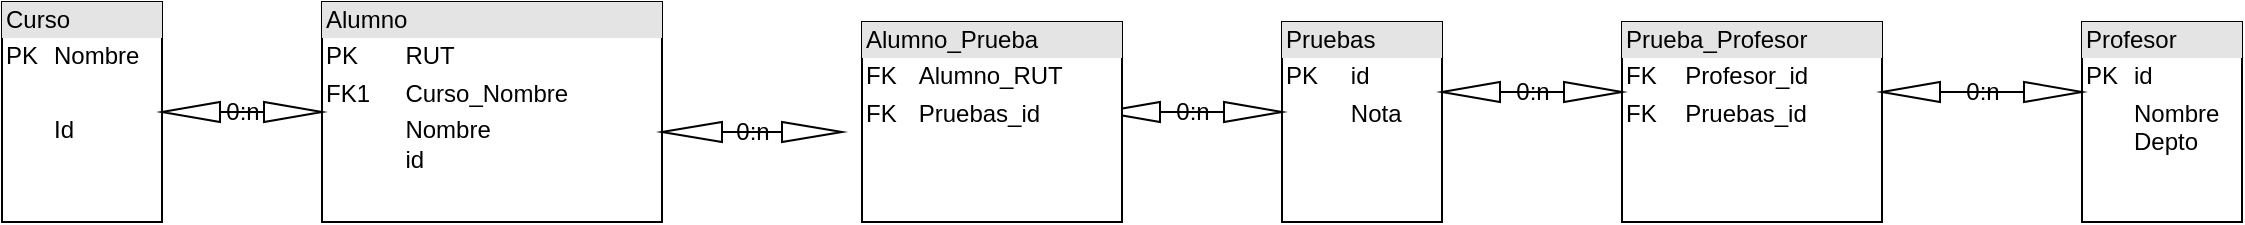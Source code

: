 <mxfile version="13.5.3" type="device"><diagram id="S6mgA2m2PLqUJRfrtFQr" name="Page-1"><mxGraphModel dx="990" dy="482" grid="1" gridSize="10" guides="1" tooltips="1" connect="1" arrows="1" fold="1" page="1" pageScale="1" pageWidth="827" pageHeight="1169" math="0" shadow="0"><root><mxCell id="0"/><mxCell id="1" parent="0"/><mxCell id="-j7p3tVQzvyL5yq_tBFm-5" value="&lt;div style=&quot;box-sizing: border-box ; width: 100% ; background: #e4e4e4 ; padding: 2px&quot;&gt;Curso&lt;/div&gt;&lt;table style=&quot;width: 100% ; font-size: 1em&quot; cellpadding=&quot;2&quot; cellspacing=&quot;0&quot;&gt;&lt;tbody&gt;&lt;tr&gt;&lt;td&gt;PK&lt;/td&gt;&lt;td&gt;Nombre&lt;/td&gt;&lt;/tr&gt;&lt;tr&gt;&lt;td&gt;&lt;br&gt;&lt;/td&gt;&lt;td&gt;&lt;br&gt;&lt;/td&gt;&lt;/tr&gt;&lt;tr&gt;&lt;td&gt;&lt;/td&gt;&lt;td&gt;Id&lt;/td&gt;&lt;/tr&gt;&lt;/tbody&gt;&lt;/table&gt;" style="verticalAlign=top;align=left;overflow=fill;html=1;" vertex="1" parent="1"><mxGeometry x="50" y="210" width="80" height="110" as="geometry"/></mxCell><mxCell id="-j7p3tVQzvyL5yq_tBFm-6" value="&lt;div style=&quot;box-sizing: border-box ; width: 100% ; background: #e4e4e4 ; padding: 2px&quot;&gt;Alumno&lt;/div&gt;&lt;table style=&quot;width: 100% ; font-size: 1em&quot; cellpadding=&quot;2&quot; cellspacing=&quot;0&quot;&gt;&lt;tbody&gt;&lt;tr&gt;&lt;td&gt;PK&lt;/td&gt;&lt;td&gt;RUT&lt;/td&gt;&lt;/tr&gt;&lt;tr&gt;&lt;td&gt;FK1&lt;/td&gt;&lt;td&gt;Curso_Nombre&lt;/td&gt;&lt;/tr&gt;&lt;tr&gt;&lt;td&gt;&lt;/td&gt;&lt;td&gt;Nombre&lt;br&gt;id&lt;/td&gt;&lt;/tr&gt;&lt;/tbody&gt;&lt;/table&gt;" style="verticalAlign=top;align=left;overflow=fill;html=1;" vertex="1" parent="1"><mxGeometry x="210" y="210" width="170" height="110" as="geometry"/></mxCell><mxCell id="-j7p3tVQzvyL5yq_tBFm-7" value="&lt;div style=&quot;box-sizing: border-box ; width: 100% ; background: #e4e4e4 ; padding: 2px&quot;&gt;Pruebas&lt;/div&gt;&lt;table style=&quot;width: 100% ; font-size: 1em&quot; cellpadding=&quot;2&quot; cellspacing=&quot;0&quot;&gt;&lt;tbody&gt;&lt;tr&gt;&lt;td&gt;PK&lt;/td&gt;&lt;td&gt;id&amp;nbsp;&lt;/td&gt;&lt;/tr&gt;&lt;tr&gt;&lt;td&gt;&lt;br&gt;&lt;/td&gt;&lt;td&gt;Nota&lt;/td&gt;&lt;/tr&gt;&lt;tr&gt;&lt;td&gt;&lt;/td&gt;&lt;td&gt;&lt;br&gt;&lt;/td&gt;&lt;/tr&gt;&lt;/tbody&gt;&lt;/table&gt;" style="verticalAlign=top;align=left;overflow=fill;html=1;" vertex="1" parent="1"><mxGeometry x="690" y="220" width="80" height="100" as="geometry"/></mxCell><mxCell id="-j7p3tVQzvyL5yq_tBFm-8" value="&lt;div style=&quot;box-sizing: border-box ; width: 100% ; background: #e4e4e4 ; padding: 2px&quot;&gt;Prueba_Profesor&lt;/div&gt;&lt;table style=&quot;width: 100% ; font-size: 1em&quot; cellpadding=&quot;2&quot; cellspacing=&quot;0&quot;&gt;&lt;tbody&gt;&lt;tr&gt;&lt;td&gt;FK&lt;/td&gt;&lt;td&gt;Profesor_id&lt;/td&gt;&lt;/tr&gt;&lt;tr&gt;&lt;td&gt;FK&lt;/td&gt;&lt;td&gt;Pruebas_id&lt;/td&gt;&lt;/tr&gt;&lt;tr&gt;&lt;td&gt;&lt;/td&gt;&lt;td&gt;&lt;br&gt;&lt;/td&gt;&lt;/tr&gt;&lt;/tbody&gt;&lt;/table&gt;" style="verticalAlign=top;align=left;overflow=fill;html=1;" vertex="1" parent="1"><mxGeometry x="860" y="220" width="130" height="100" as="geometry"/></mxCell><mxCell id="-j7p3tVQzvyL5yq_tBFm-21" value="0:n" style="html=1;shadow=0;dashed=0;align=center;verticalAlign=middle;shape=mxgraph.arrows2.twoWayArrow;dy=1;dx=29;" vertex="1" parent="1"><mxGeometry x="130" y="260" width="80" height="10" as="geometry"/></mxCell><mxCell id="-j7p3tVQzvyL5yq_tBFm-22" value="0:n" style="html=1;shadow=0;dashed=0;align=center;verticalAlign=middle;shape=mxgraph.arrows2.twoWayArrow;dy=1;dx=30;" vertex="1" parent="1"><mxGeometry x="380" y="270" width="90" height="10" as="geometry"/></mxCell><mxCell id="-j7p3tVQzvyL5yq_tBFm-23" value="0:n" style="html=1;shadow=0;dashed=0;align=center;verticalAlign=middle;shape=mxgraph.arrows2.twoWayArrow;dy=1;dx=29;" vertex="1" parent="1"><mxGeometry x="600" y="260" width="90" height="10" as="geometry"/></mxCell><mxCell id="-j7p3tVQzvyL5yq_tBFm-260" value="&lt;div style=&quot;box-sizing: border-box ; width: 100% ; background: #e4e4e4 ; padding: 2px&quot;&gt;Alumno_Prueba&lt;/div&gt;&lt;table style=&quot;width: 100% ; font-size: 1em&quot; cellpadding=&quot;2&quot; cellspacing=&quot;0&quot;&gt;&lt;tbody&gt;&lt;tr&gt;&lt;td&gt;FK&lt;/td&gt;&lt;td&gt;Alumno_RUT&lt;/td&gt;&lt;/tr&gt;&lt;tr&gt;&lt;td&gt;FK&lt;/td&gt;&lt;td&gt;Pruebas_id&lt;/td&gt;&lt;/tr&gt;&lt;tr&gt;&lt;td&gt;&lt;/td&gt;&lt;td&gt;&lt;br&gt;&lt;/td&gt;&lt;/tr&gt;&lt;/tbody&gt;&lt;/table&gt;" style="verticalAlign=top;align=left;overflow=fill;html=1;" vertex="1" parent="1"><mxGeometry x="480" y="220" width="130" height="100" as="geometry"/></mxCell><mxCell id="-j7p3tVQzvyL5yq_tBFm-261" value="&lt;div style=&quot;box-sizing: border-box ; width: 100% ; background: #e4e4e4 ; padding: 2px&quot;&gt;Profesor&lt;/div&gt;&lt;table style=&quot;width: 100% ; font-size: 1em&quot; cellpadding=&quot;2&quot; cellspacing=&quot;0&quot;&gt;&lt;tbody&gt;&lt;tr&gt;&lt;td&gt;PK&lt;/td&gt;&lt;td&gt;id&lt;/td&gt;&lt;/tr&gt;&lt;tr&gt;&lt;td&gt;&lt;br&gt;&lt;/td&gt;&lt;td&gt;Nombre&lt;br&gt;Depto&lt;/td&gt;&lt;/tr&gt;&lt;tr&gt;&lt;td&gt;&lt;/td&gt;&lt;td&gt;&lt;br&gt;&lt;/td&gt;&lt;/tr&gt;&lt;/tbody&gt;&lt;/table&gt;" style="verticalAlign=top;align=left;overflow=fill;html=1;" vertex="1" parent="1"><mxGeometry x="1090" y="220" width="80" height="100" as="geometry"/></mxCell><mxCell id="-j7p3tVQzvyL5yq_tBFm-262" value="0:n" style="html=1;shadow=0;dashed=0;align=center;verticalAlign=middle;shape=mxgraph.arrows2.twoWayArrow;dy=1;dx=29;" vertex="1" parent="1"><mxGeometry x="770" y="250" width="90" height="10" as="geometry"/></mxCell><mxCell id="-j7p3tVQzvyL5yq_tBFm-263" value="0:n" style="html=1;shadow=0;dashed=0;align=center;verticalAlign=middle;shape=mxgraph.arrows2.twoWayArrow;dy=1;dx=29;" vertex="1" parent="1"><mxGeometry x="990" y="250" width="100" height="10" as="geometry"/></mxCell></root></mxGraphModel></diagram></mxfile>